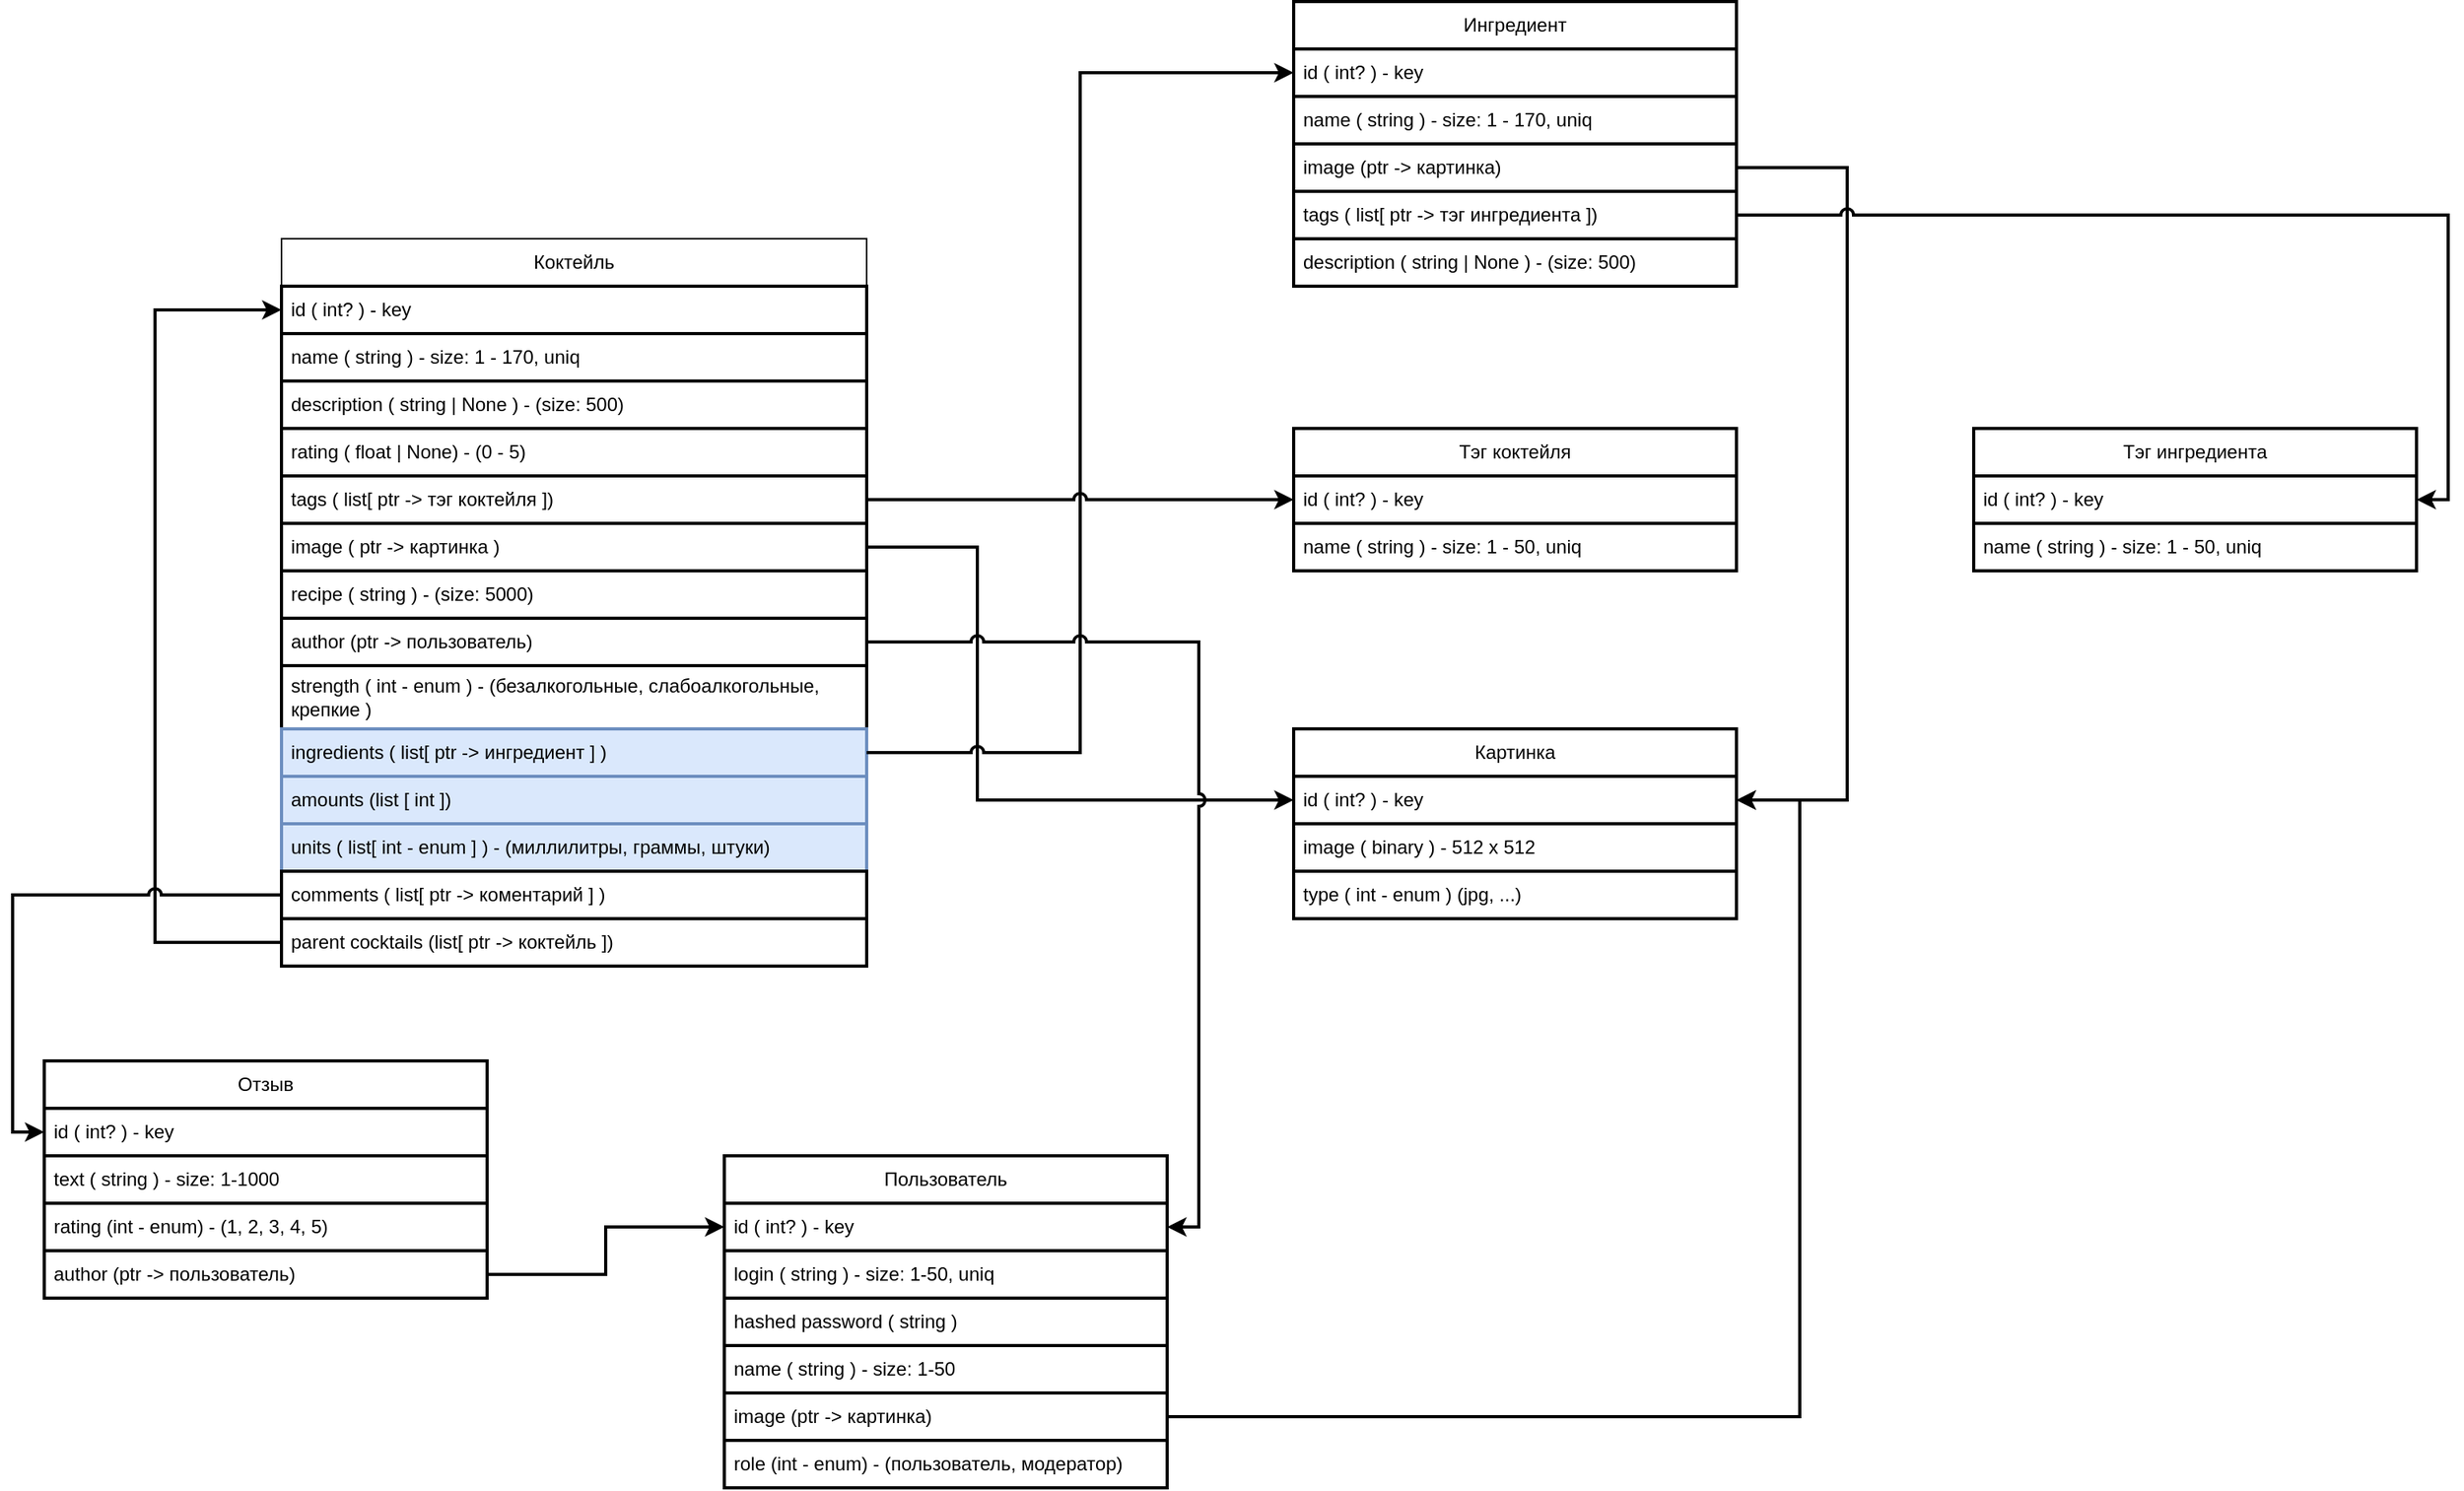 <mxfile version="20.5.3" type="github">
  <diagram id="JApFqgbzi3h7nSJYrHyq" name="Страница 1">
    <mxGraphModel dx="1883" dy="1369" grid="1" gridSize="10" guides="1" tooltips="1" connect="1" arrows="1" fold="1" page="0" pageScale="1" pageWidth="827" pageHeight="1169" math="0" shadow="0">
      <root>
        <mxCell id="0" />
        <mxCell id="1" parent="0" />
        <mxCell id="ArU5SLrHxzi4ZpD2MnbE-1" value="Коктейль" style="swimlane;fontStyle=0;childLayout=stackLayout;horizontal=1;startSize=30;horizontalStack=0;resizeParent=1;resizeParentMax=0;resizeLast=0;collapsible=1;marginBottom=0;whiteSpace=wrap;html=1;" parent="1" vertex="1">
          <mxGeometry x="-70" y="-40" width="370" height="460" as="geometry" />
        </mxCell>
        <mxCell id="ArU5SLrHxzi4ZpD2MnbE-2" value="id ( int? ) - key" style="text;strokeColor=default;fillColor=none;align=left;verticalAlign=middle;spacingLeft=4;spacingRight=4;overflow=hidden;points=[[0,0.5],[1,0.5]];portConstraint=eastwest;rotatable=0;whiteSpace=wrap;html=1;strokeWidth=2;" parent="ArU5SLrHxzi4ZpD2MnbE-1" vertex="1">
          <mxGeometry y="30" width="370" height="30" as="geometry" />
        </mxCell>
        <mxCell id="ArU5SLrHxzi4ZpD2MnbE-14" value="name ( string ) - size: 1 - 170, uniq" style="text;strokeColor=default;fillColor=none;align=left;verticalAlign=middle;spacingLeft=4;spacingRight=4;overflow=hidden;points=[[0,0.5],[1,0.5]];portConstraint=eastwest;rotatable=0;whiteSpace=wrap;html=1;strokeWidth=2;" parent="ArU5SLrHxzi4ZpD2MnbE-1" vertex="1">
          <mxGeometry y="60" width="370" height="30" as="geometry" />
        </mxCell>
        <mxCell id="ArU5SLrHxzi4ZpD2MnbE-13" value="description ( string | None ) - (size: 500)&amp;nbsp;" style="text;strokeColor=default;fillColor=none;align=left;verticalAlign=middle;spacingLeft=4;spacingRight=4;overflow=hidden;points=[[0,0.5],[1,0.5]];portConstraint=eastwest;rotatable=0;whiteSpace=wrap;html=1;strokeWidth=2;" parent="ArU5SLrHxzi4ZpD2MnbE-1" vertex="1">
          <mxGeometry y="90" width="370" height="30" as="geometry" />
        </mxCell>
        <mxCell id="ArU5SLrHxzi4ZpD2MnbE-11" value="rating ( float | None) - (0 - 5)" style="text;strokeColor=default;fillColor=none;align=left;verticalAlign=middle;spacingLeft=4;spacingRight=4;overflow=hidden;points=[[0,0.5],[1,0.5]];portConstraint=eastwest;rotatable=0;whiteSpace=wrap;html=1;strokeWidth=2;" parent="ArU5SLrHxzi4ZpD2MnbE-1" vertex="1">
          <mxGeometry y="120" width="370" height="30" as="geometry" />
        </mxCell>
        <mxCell id="ArU5SLrHxzi4ZpD2MnbE-3" value="tags ( list[ ptr -&amp;gt; тэг коктейля ])" style="text;strokeColor=default;fillColor=none;align=left;verticalAlign=middle;spacingLeft=4;spacingRight=4;overflow=hidden;points=[[0,0.5],[1,0.5]];portConstraint=eastwest;rotatable=0;whiteSpace=wrap;html=1;strokeWidth=2;" parent="ArU5SLrHxzi4ZpD2MnbE-1" vertex="1">
          <mxGeometry y="150" width="370" height="30" as="geometry" />
        </mxCell>
        <mxCell id="ArU5SLrHxzi4ZpD2MnbE-4" value="image ( ptr -&amp;gt; картинка )" style="text;strokeColor=default;fillColor=none;align=left;verticalAlign=middle;spacingLeft=4;spacingRight=4;overflow=hidden;points=[[0,0.5],[1,0.5]];portConstraint=eastwest;rotatable=0;whiteSpace=wrap;html=1;strokeWidth=2;" parent="ArU5SLrHxzi4ZpD2MnbE-1" vertex="1">
          <mxGeometry y="180" width="370" height="30" as="geometry" />
        </mxCell>
        <mxCell id="ArU5SLrHxzi4ZpD2MnbE-5" value="recipe ( string ) - (size: 5000)" style="text;strokeColor=default;fillColor=none;align=left;verticalAlign=middle;spacingLeft=4;spacingRight=4;overflow=hidden;points=[[0,0.5],[1,0.5]];portConstraint=eastwest;rotatable=0;whiteSpace=wrap;html=1;strokeWidth=2;" parent="ArU5SLrHxzi4ZpD2MnbE-1" vertex="1">
          <mxGeometry y="210" width="370" height="30" as="geometry" />
        </mxCell>
        <mxCell id="ArU5SLrHxzi4ZpD2MnbE-6" value="author (ptr -&amp;gt; пользователь)" style="text;strokeColor=default;fillColor=none;align=left;verticalAlign=middle;spacingLeft=4;spacingRight=4;overflow=hidden;points=[[0,0.5],[1,0.5]];portConstraint=eastwest;rotatable=0;whiteSpace=wrap;html=1;strokeWidth=2;" parent="ArU5SLrHxzi4ZpD2MnbE-1" vertex="1">
          <mxGeometry y="240" width="370" height="30" as="geometry" />
        </mxCell>
        <mxCell id="ArU5SLrHxzi4ZpD2MnbE-8" value="strength&amp;nbsp;( int - enum ) - (безалкогольные, слабоалкогольные, крепкие )" style="text;strokeColor=default;fillColor=none;align=left;verticalAlign=middle;spacingLeft=4;spacingRight=4;overflow=hidden;points=[[0,0.5],[1,0.5]];portConstraint=eastwest;rotatable=0;whiteSpace=wrap;html=1;strokeWidth=2;" parent="ArU5SLrHxzi4ZpD2MnbE-1" vertex="1">
          <mxGeometry y="270" width="370" height="40" as="geometry" />
        </mxCell>
        <mxCell id="ArU5SLrHxzi4ZpD2MnbE-10" value="ingredients ( list[ ptr -&amp;gt; ингредиент ] )" style="text;strokeColor=#6c8ebf;fillColor=#dae8fc;align=left;verticalAlign=middle;spacingLeft=4;spacingRight=4;overflow=hidden;points=[[0,0.5],[1,0.5]];portConstraint=eastwest;rotatable=0;whiteSpace=wrap;html=1;strokeWidth=2;" parent="ArU5SLrHxzi4ZpD2MnbE-1" vertex="1">
          <mxGeometry y="310" width="370" height="30" as="geometry" />
        </mxCell>
        <mxCell id="ArU5SLrHxzi4ZpD2MnbE-9" value="amounts (list [ int ])&amp;nbsp;" style="text;strokeColor=#6c8ebf;fillColor=#dae8fc;align=left;verticalAlign=middle;spacingLeft=4;spacingRight=4;overflow=hidden;points=[[0,0.5],[1,0.5]];portConstraint=eastwest;rotatable=0;whiteSpace=wrap;html=1;strokeWidth=2;" parent="ArU5SLrHxzi4ZpD2MnbE-1" vertex="1">
          <mxGeometry y="340" width="370" height="30" as="geometry" />
        </mxCell>
        <mxCell id="ArU5SLrHxzi4ZpD2MnbE-7" value="units ( list[ int - enum ] ) - (миллилитры, граммы, штуки)" style="text;strokeColor=#6c8ebf;fillColor=#dae8fc;align=left;verticalAlign=middle;spacingLeft=4;spacingRight=4;overflow=hidden;points=[[0,0.5],[1,0.5]];portConstraint=eastwest;rotatable=0;whiteSpace=wrap;html=1;strokeWidth=2;" parent="ArU5SLrHxzi4ZpD2MnbE-1" vertex="1">
          <mxGeometry y="370" width="370" height="30" as="geometry" />
        </mxCell>
        <mxCell id="ArU5SLrHxzi4ZpD2MnbE-12" value="comments ( list[ ptr -&amp;gt; коментарий ] )" style="text;strokeColor=default;fillColor=none;align=left;verticalAlign=middle;spacingLeft=4;spacingRight=4;overflow=hidden;points=[[0,0.5],[1,0.5]];portConstraint=eastwest;rotatable=0;whiteSpace=wrap;html=1;strokeWidth=2;" parent="ArU5SLrHxzi4ZpD2MnbE-1" vertex="1">
          <mxGeometry y="400" width="370" height="30" as="geometry" />
        </mxCell>
        <mxCell id="wWN2d-3vglF13UYRZZaR-5" style="edgeStyle=orthogonalEdgeStyle;rounded=0;orthogonalLoop=1;jettySize=auto;html=1;entryX=0;entryY=0.5;entryDx=0;entryDy=0;strokeWidth=2;jumpStyle=arc;" edge="1" parent="ArU5SLrHxzi4ZpD2MnbE-1" source="wWN2d-3vglF13UYRZZaR-1" target="ArU5SLrHxzi4ZpD2MnbE-2">
          <mxGeometry relative="1" as="geometry">
            <Array as="points">
              <mxPoint x="-80" y="445" />
              <mxPoint x="-80" y="45" />
            </Array>
          </mxGeometry>
        </mxCell>
        <mxCell id="wWN2d-3vglF13UYRZZaR-1" value="parent cocktails (list[ ptr -&amp;gt; коктейль ])" style="text;strokeColor=default;fillColor=none;align=left;verticalAlign=middle;spacingLeft=4;spacingRight=4;overflow=hidden;points=[[0,0.5],[1,0.5]];portConstraint=eastwest;rotatable=0;whiteSpace=wrap;html=1;strokeWidth=2;" vertex="1" parent="ArU5SLrHxzi4ZpD2MnbE-1">
          <mxGeometry y="430" width="370" height="30" as="geometry" />
        </mxCell>
        <mxCell id="ArU5SLrHxzi4ZpD2MnbE-15" style="edgeStyle=orthogonalEdgeStyle;rounded=0;orthogonalLoop=1;jettySize=auto;html=1;entryX=0;entryY=0.5;entryDx=0;entryDy=0;strokeWidth=2;jumpStyle=arc;" parent="1" source="ArU5SLrHxzi4ZpD2MnbE-4" target="ArU5SLrHxzi4ZpD2MnbE-43" edge="1">
          <mxGeometry relative="1" as="geometry">
            <Array as="points">
              <mxPoint x="370" y="155" />
              <mxPoint x="370" y="315" />
            </Array>
          </mxGeometry>
        </mxCell>
        <mxCell id="ArU5SLrHxzi4ZpD2MnbE-16" style="edgeStyle=orthogonalEdgeStyle;rounded=0;orthogonalLoop=1;jettySize=auto;html=1;entryX=0;entryY=0.5;entryDx=0;entryDy=0;strokeWidth=2;jumpStyle=arc;" parent="1" source="ArU5SLrHxzi4ZpD2MnbE-12" target="ArU5SLrHxzi4ZpD2MnbE-30" edge="1">
          <mxGeometry relative="1" as="geometry" />
        </mxCell>
        <mxCell id="ArU5SLrHxzi4ZpD2MnbE-17" style="edgeStyle=orthogonalEdgeStyle;rounded=0;orthogonalLoop=1;jettySize=auto;html=1;entryX=0;entryY=0.5;entryDx=0;entryDy=0;strokeWidth=2;jumpStyle=arc;" parent="1" source="ArU5SLrHxzi4ZpD2MnbE-10" target="ArU5SLrHxzi4ZpD2MnbE-19" edge="1">
          <mxGeometry relative="1" as="geometry" />
        </mxCell>
        <object label="Ингредиент" id="ArU5SLrHxzi4ZpD2MnbE-18">
          <mxCell style="swimlane;fontStyle=0;childLayout=stackLayout;horizontal=1;startSize=30;horizontalStack=0;resizeParent=1;resizeParentMax=0;resizeLast=0;collapsible=1;marginBottom=0;whiteSpace=wrap;html=1;strokeColor=default;strokeWidth=2;" parent="1" vertex="1">
            <mxGeometry x="570" y="-190" width="280" height="180" as="geometry" />
          </mxCell>
        </object>
        <mxCell id="ArU5SLrHxzi4ZpD2MnbE-19" value="id ( int? ) - key" style="text;strokeColor=default;fillColor=none;align=left;verticalAlign=middle;spacingLeft=4;spacingRight=4;overflow=hidden;points=[[0,0.5],[1,0.5]];portConstraint=eastwest;rotatable=0;whiteSpace=wrap;html=1;strokeWidth=2;" parent="ArU5SLrHxzi4ZpD2MnbE-18" vertex="1">
          <mxGeometry y="30" width="280" height="30" as="geometry" />
        </mxCell>
        <mxCell id="ArU5SLrHxzi4ZpD2MnbE-20" value="name ( string ) - size: 1 - 170, uniq" style="text;strokeColor=default;fillColor=none;align=left;verticalAlign=middle;spacingLeft=4;spacingRight=4;overflow=hidden;points=[[0,0.5],[1,0.5]];portConstraint=eastwest;rotatable=0;whiteSpace=wrap;html=1;strokeWidth=2;" parent="ArU5SLrHxzi4ZpD2MnbE-18" vertex="1">
          <mxGeometry y="60" width="280" height="30" as="geometry" />
        </mxCell>
        <mxCell id="ArU5SLrHxzi4ZpD2MnbE-21" value="image (ptr -&amp;gt; картинка)" style="text;strokeColor=default;fillColor=none;align=left;verticalAlign=middle;spacingLeft=4;spacingRight=4;overflow=hidden;points=[[0,0.5],[1,0.5]];portConstraint=eastwest;rotatable=0;whiteSpace=wrap;html=1;strokeWidth=2;" parent="ArU5SLrHxzi4ZpD2MnbE-18" vertex="1">
          <mxGeometry y="90" width="280" height="30" as="geometry" />
        </mxCell>
        <mxCell id="ThhrV7VXhv0uY6dGmdyG-5" value="&lt;span style=&quot;color: rgb(0, 0, 0); font-family: Helvetica; font-size: 12px; font-style: normal; font-variant-ligatures: normal; font-variant-caps: normal; font-weight: 400; letter-spacing: normal; orphans: 2; text-align: left; text-indent: 0px; text-transform: none; widows: 2; word-spacing: 0px; -webkit-text-stroke-width: 0px; background-color: rgb(255, 255, 255); text-decoration-thickness: initial; text-decoration-style: initial; text-decoration-color: initial; float: none; display: inline !important;&quot;&gt;tags ( list[ ptr -&amp;gt; тэг ингредиента ])&lt;/span&gt;" style="text;strokeColor=default;fillColor=none;align=left;verticalAlign=middle;spacingLeft=4;spacingRight=4;overflow=hidden;points=[[0,0.5],[1,0.5]];portConstraint=eastwest;rotatable=0;whiteSpace=wrap;html=1;strokeWidth=2;" parent="ArU5SLrHxzi4ZpD2MnbE-18" vertex="1">
          <mxGeometry y="120" width="280" height="30" as="geometry" />
        </mxCell>
        <mxCell id="ArU5SLrHxzi4ZpD2MnbE-24" value="description ( string | None ) - (size: 500)" style="text;strokeColor=default;fillColor=none;align=left;verticalAlign=middle;spacingLeft=4;spacingRight=4;overflow=hidden;points=[[0,0.5],[1,0.5]];portConstraint=eastwest;rotatable=0;whiteSpace=wrap;html=1;strokeWidth=2;" parent="ArU5SLrHxzi4ZpD2MnbE-18" vertex="1">
          <mxGeometry y="150" width="280" height="30" as="geometry" />
        </mxCell>
        <mxCell id="ArU5SLrHxzi4ZpD2MnbE-25" value="Тэг коктейля" style="swimlane;fontStyle=0;childLayout=stackLayout;horizontal=1;startSize=30;horizontalStack=0;resizeParent=1;resizeParentMax=0;resizeLast=0;collapsible=1;marginBottom=0;whiteSpace=wrap;html=1;strokeColor=default;strokeWidth=2;" parent="1" vertex="1">
          <mxGeometry x="570" y="80" width="280" height="90" as="geometry" />
        </mxCell>
        <mxCell id="ArU5SLrHxzi4ZpD2MnbE-26" value="id ( int? ) - key" style="text;strokeColor=default;fillColor=none;align=left;verticalAlign=middle;spacingLeft=4;spacingRight=4;overflow=hidden;points=[[0,0.5],[1,0.5]];portConstraint=eastwest;rotatable=0;whiteSpace=wrap;html=1;strokeWidth=2;" parent="ArU5SLrHxzi4ZpD2MnbE-25" vertex="1">
          <mxGeometry y="30" width="280" height="30" as="geometry" />
        </mxCell>
        <mxCell id="ArU5SLrHxzi4ZpD2MnbE-27" value="name ( string ) - size: 1 - 50, uniq" style="text;strokeColor=default;fillColor=none;align=left;verticalAlign=middle;spacingLeft=4;spacingRight=4;overflow=hidden;points=[[0,0.5],[1,0.5]];portConstraint=eastwest;rotatable=0;whiteSpace=wrap;html=1;strokeWidth=2;" parent="ArU5SLrHxzi4ZpD2MnbE-25" vertex="1">
          <mxGeometry y="60" width="280" height="30" as="geometry" />
        </mxCell>
        <mxCell id="ArU5SLrHxzi4ZpD2MnbE-29" value="Отзыв" style="swimlane;fontStyle=0;childLayout=stackLayout;horizontal=1;startSize=30;horizontalStack=0;resizeParent=1;resizeParentMax=0;resizeLast=0;collapsible=1;marginBottom=0;whiteSpace=wrap;html=1;strokeColor=default;strokeWidth=2;" parent="1" vertex="1">
          <mxGeometry x="-220" y="480" width="280" height="150" as="geometry" />
        </mxCell>
        <mxCell id="ArU5SLrHxzi4ZpD2MnbE-30" value="id ( int? ) - key" style="text;strokeColor=default;fillColor=none;align=left;verticalAlign=middle;spacingLeft=4;spacingRight=4;overflow=hidden;points=[[0,0.5],[1,0.5]];portConstraint=eastwest;rotatable=0;whiteSpace=wrap;html=1;strokeWidth=2;" parent="ArU5SLrHxzi4ZpD2MnbE-29" vertex="1">
          <mxGeometry y="30" width="280" height="30" as="geometry" />
        </mxCell>
        <mxCell id="ArU5SLrHxzi4ZpD2MnbE-31" value="text ( string ) - size: 1-1000" style="text;strokeColor=default;fillColor=none;align=left;verticalAlign=middle;spacingLeft=4;spacingRight=4;overflow=hidden;points=[[0,0.5],[1,0.5]];portConstraint=eastwest;rotatable=0;whiteSpace=wrap;html=1;strokeWidth=2;" parent="ArU5SLrHxzi4ZpD2MnbE-29" vertex="1">
          <mxGeometry y="60" width="280" height="30" as="geometry" />
        </mxCell>
        <mxCell id="ArU5SLrHxzi4ZpD2MnbE-32" value="rating (int - enum) - (1, 2, 3, 4, 5)" style="text;strokeColor=default;fillColor=none;align=left;verticalAlign=middle;spacingLeft=4;spacingRight=4;overflow=hidden;points=[[0,0.5],[1,0.5]];portConstraint=eastwest;rotatable=0;whiteSpace=wrap;html=1;strokeWidth=2;" parent="ArU5SLrHxzi4ZpD2MnbE-29" vertex="1">
          <mxGeometry y="90" width="280" height="30" as="geometry" />
        </mxCell>
        <mxCell id="ArU5SLrHxzi4ZpD2MnbE-33" value="author (ptr -&amp;gt; пользователь)&amp;nbsp;" style="text;strokeColor=default;fillColor=none;align=left;verticalAlign=middle;spacingLeft=4;spacingRight=4;overflow=hidden;points=[[0,0.5],[1,0.5]];portConstraint=eastwest;rotatable=0;whiteSpace=wrap;html=1;strokeWidth=2;" parent="ArU5SLrHxzi4ZpD2MnbE-29" vertex="1">
          <mxGeometry y="120" width="280" height="30" as="geometry" />
        </mxCell>
        <mxCell id="ArU5SLrHxzi4ZpD2MnbE-34" style="edgeStyle=orthogonalEdgeStyle;rounded=0;orthogonalLoop=1;jettySize=auto;html=1;entryX=0;entryY=0.5;entryDx=0;entryDy=0;strokeWidth=2;jumpStyle=arc;" parent="1" source="ArU5SLrHxzi4ZpD2MnbE-33" target="ArU5SLrHxzi4ZpD2MnbE-36" edge="1">
          <mxGeometry relative="1" as="geometry" />
        </mxCell>
        <mxCell id="ArU5SLrHxzi4ZpD2MnbE-35" value="Пользователь" style="swimlane;fontStyle=0;childLayout=stackLayout;horizontal=1;startSize=30;horizontalStack=0;resizeParent=1;resizeParentMax=0;resizeLast=0;collapsible=1;marginBottom=0;whiteSpace=wrap;html=1;strokeColor=default;strokeWidth=2;" parent="1" vertex="1">
          <mxGeometry x="210" y="540" width="280" height="210" as="geometry" />
        </mxCell>
        <mxCell id="ArU5SLrHxzi4ZpD2MnbE-36" value="id ( int? ) - key" style="text;strokeColor=default;fillColor=none;align=left;verticalAlign=middle;spacingLeft=4;spacingRight=4;overflow=hidden;points=[[0,0.5],[1,0.5]];portConstraint=eastwest;rotatable=0;whiteSpace=wrap;html=1;strokeWidth=2;" parent="ArU5SLrHxzi4ZpD2MnbE-35" vertex="1">
          <mxGeometry y="30" width="280" height="30" as="geometry" />
        </mxCell>
        <mxCell id="ArU5SLrHxzi4ZpD2MnbE-37" value="login ( string ) - size: 1-50, uniq" style="text;strokeColor=default;fillColor=none;align=left;verticalAlign=middle;spacingLeft=4;spacingRight=4;overflow=hidden;points=[[0,0.5],[1,0.5]];portConstraint=eastwest;rotatable=0;whiteSpace=wrap;html=1;strokeWidth=2;" parent="ArU5SLrHxzi4ZpD2MnbE-35" vertex="1">
          <mxGeometry y="60" width="280" height="30" as="geometry" />
        </mxCell>
        <mxCell id="ArU5SLrHxzi4ZpD2MnbE-38" value="hashed password ( string )" style="text;strokeColor=default;fillColor=none;align=left;verticalAlign=middle;spacingLeft=4;spacingRight=4;overflow=hidden;points=[[0,0.5],[1,0.5]];portConstraint=eastwest;rotatable=0;whiteSpace=wrap;html=1;strokeWidth=2;" parent="ArU5SLrHxzi4ZpD2MnbE-35" vertex="1">
          <mxGeometry y="90" width="280" height="30" as="geometry" />
        </mxCell>
        <mxCell id="ArU5SLrHxzi4ZpD2MnbE-39" value="name ( string ) - size: 1-50" style="text;strokeColor=default;fillColor=none;align=left;verticalAlign=middle;spacingLeft=4;spacingRight=4;overflow=hidden;points=[[0,0.5],[1,0.5]];portConstraint=eastwest;rotatable=0;whiteSpace=wrap;html=1;strokeWidth=2;" parent="ArU5SLrHxzi4ZpD2MnbE-35" vertex="1">
          <mxGeometry y="120" width="280" height="30" as="geometry" />
        </mxCell>
        <mxCell id="ArU5SLrHxzi4ZpD2MnbE-40" value="image (ptr -&amp;gt; картинка)" style="text;strokeColor=default;fillColor=none;align=left;verticalAlign=middle;spacingLeft=4;spacingRight=4;overflow=hidden;points=[[0,0.5],[1,0.5]];portConstraint=eastwest;rotatable=0;whiteSpace=wrap;html=1;strokeWidth=2;" parent="ArU5SLrHxzi4ZpD2MnbE-35" vertex="1">
          <mxGeometry y="150" width="280" height="30" as="geometry" />
        </mxCell>
        <mxCell id="wWN2d-3vglF13UYRZZaR-2" value="role (int - enum) - (пользователь, модератор)" style="text;strokeColor=default;fillColor=none;align=left;verticalAlign=middle;spacingLeft=4;spacingRight=4;overflow=hidden;points=[[0,0.5],[1,0.5]];portConstraint=eastwest;rotatable=0;whiteSpace=wrap;html=1;strokeWidth=2;" vertex="1" parent="ArU5SLrHxzi4ZpD2MnbE-35">
          <mxGeometry y="180" width="280" height="30" as="geometry" />
        </mxCell>
        <mxCell id="ArU5SLrHxzi4ZpD2MnbE-41" style="edgeStyle=orthogonalEdgeStyle;rounded=0;orthogonalLoop=1;jettySize=auto;html=1;entryX=1;entryY=0.5;entryDx=0;entryDy=0;strokeWidth=2;jumpStyle=arc;" parent="1" source="ArU5SLrHxzi4ZpD2MnbE-6" target="ArU5SLrHxzi4ZpD2MnbE-36" edge="1">
          <mxGeometry relative="1" as="geometry" />
        </mxCell>
        <mxCell id="ArU5SLrHxzi4ZpD2MnbE-42" value="Картинка" style="swimlane;fontStyle=0;childLayout=stackLayout;horizontal=1;startSize=30;horizontalStack=0;resizeParent=1;resizeParentMax=0;resizeLast=0;collapsible=1;marginBottom=0;whiteSpace=wrap;html=1;strokeColor=default;strokeWidth=2;" parent="1" vertex="1">
          <mxGeometry x="570" y="270" width="280" height="120" as="geometry" />
        </mxCell>
        <mxCell id="ArU5SLrHxzi4ZpD2MnbE-43" value="id ( int? ) - key" style="text;strokeColor=default;fillColor=none;align=left;verticalAlign=middle;spacingLeft=4;spacingRight=4;overflow=hidden;points=[[0,0.5],[1,0.5]];portConstraint=eastwest;rotatable=0;whiteSpace=wrap;html=1;strokeWidth=2;" parent="ArU5SLrHxzi4ZpD2MnbE-42" vertex="1">
          <mxGeometry y="30" width="280" height="30" as="geometry" />
        </mxCell>
        <mxCell id="ArU5SLrHxzi4ZpD2MnbE-44" value="image ( binary ) - 512 x 512" style="text;strokeColor=default;fillColor=none;align=left;verticalAlign=middle;spacingLeft=4;spacingRight=4;overflow=hidden;points=[[0,0.5],[1,0.5]];portConstraint=eastwest;rotatable=0;whiteSpace=wrap;html=1;strokeWidth=2;" parent="ArU5SLrHxzi4ZpD2MnbE-42" vertex="1">
          <mxGeometry y="60" width="280" height="30" as="geometry" />
        </mxCell>
        <mxCell id="yWVZdxW0HH2w5CFg2m8s-2" value="type ( int - enum ) (jpg, ...)" style="text;strokeColor=default;fillColor=none;align=left;verticalAlign=middle;spacingLeft=4;spacingRight=4;overflow=hidden;points=[[0,0.5],[1,0.5]];portConstraint=eastwest;rotatable=0;whiteSpace=wrap;html=1;strokeWidth=2;" parent="ArU5SLrHxzi4ZpD2MnbE-42" vertex="1">
          <mxGeometry y="90" width="280" height="30" as="geometry" />
        </mxCell>
        <mxCell id="ArU5SLrHxzi4ZpD2MnbE-45" style="edgeStyle=orthogonalEdgeStyle;rounded=0;jumpStyle=arc;orthogonalLoop=1;jettySize=auto;html=1;entryX=0;entryY=0.5;entryDx=0;entryDy=0;strokeWidth=2;exitX=1;exitY=0.5;exitDx=0;exitDy=0;" parent="1" source="ArU5SLrHxzi4ZpD2MnbE-3" target="ArU5SLrHxzi4ZpD2MnbE-26" edge="1">
          <mxGeometry relative="1" as="geometry">
            <Array as="points">
              <mxPoint x="530" y="125" />
              <mxPoint x="530" y="125" />
            </Array>
            <mxPoint x="390" y="100" as="sourcePoint" />
          </mxGeometry>
        </mxCell>
        <mxCell id="7jpYK-QO_n5jPR724xmG-1" style="edgeStyle=orthogonalEdgeStyle;rounded=0;orthogonalLoop=1;jettySize=auto;html=1;entryX=1;entryY=0.5;entryDx=0;entryDy=0;strokeWidth=2;jumpStyle=arc;" parent="1" source="ArU5SLrHxzi4ZpD2MnbE-40" target="ArU5SLrHxzi4ZpD2MnbE-43" edge="1">
          <mxGeometry relative="1" as="geometry">
            <Array as="points">
              <mxPoint x="890" y="705" />
              <mxPoint x="890" y="315" />
            </Array>
          </mxGeometry>
        </mxCell>
        <mxCell id="7jpYK-QO_n5jPR724xmG-4" style="edgeStyle=orthogonalEdgeStyle;rounded=0;orthogonalLoop=1;jettySize=auto;html=1;strokeWidth=2;jumpStyle=arc;" parent="1" source="ArU5SLrHxzi4ZpD2MnbE-21" target="ArU5SLrHxzi4ZpD2MnbE-43" edge="1">
          <mxGeometry relative="1" as="geometry">
            <Array as="points">
              <mxPoint x="920" y="-85" />
              <mxPoint x="920" y="315" />
            </Array>
          </mxGeometry>
        </mxCell>
        <mxCell id="ThhrV7VXhv0uY6dGmdyG-1" value="Тэг ингредиента" style="swimlane;fontStyle=0;childLayout=stackLayout;horizontal=1;startSize=30;horizontalStack=0;resizeParent=1;resizeParentMax=0;resizeLast=0;collapsible=1;marginBottom=0;whiteSpace=wrap;html=1;strokeColor=default;strokeWidth=2;" parent="1" vertex="1">
          <mxGeometry x="1000" y="80" width="280" height="90" as="geometry" />
        </mxCell>
        <mxCell id="ThhrV7VXhv0uY6dGmdyG-2" value="id ( int? ) - key" style="text;strokeColor=default;fillColor=none;align=left;verticalAlign=middle;spacingLeft=4;spacingRight=4;overflow=hidden;points=[[0,0.5],[1,0.5]];portConstraint=eastwest;rotatable=0;whiteSpace=wrap;html=1;strokeWidth=2;" parent="ThhrV7VXhv0uY6dGmdyG-1" vertex="1">
          <mxGeometry y="30" width="280" height="30" as="geometry" />
        </mxCell>
        <mxCell id="ThhrV7VXhv0uY6dGmdyG-3" value="name ( string ) - size: 1 - 50, uniq" style="text;strokeColor=default;fillColor=none;align=left;verticalAlign=middle;spacingLeft=4;spacingRight=4;overflow=hidden;points=[[0,0.5],[1,0.5]];portConstraint=eastwest;rotatable=0;whiteSpace=wrap;html=1;strokeWidth=2;" parent="ThhrV7VXhv0uY6dGmdyG-1" vertex="1">
          <mxGeometry y="60" width="280" height="30" as="geometry" />
        </mxCell>
        <mxCell id="ThhrV7VXhv0uY6dGmdyG-9" style="edgeStyle=orthogonalEdgeStyle;rounded=0;jumpStyle=arc;orthogonalLoop=1;jettySize=auto;html=1;entryX=1;entryY=0.5;entryDx=0;entryDy=0;strokeWidth=2;" parent="1" source="ThhrV7VXhv0uY6dGmdyG-5" target="ThhrV7VXhv0uY6dGmdyG-2" edge="1">
          <mxGeometry relative="1" as="geometry" />
        </mxCell>
      </root>
    </mxGraphModel>
  </diagram>
</mxfile>
